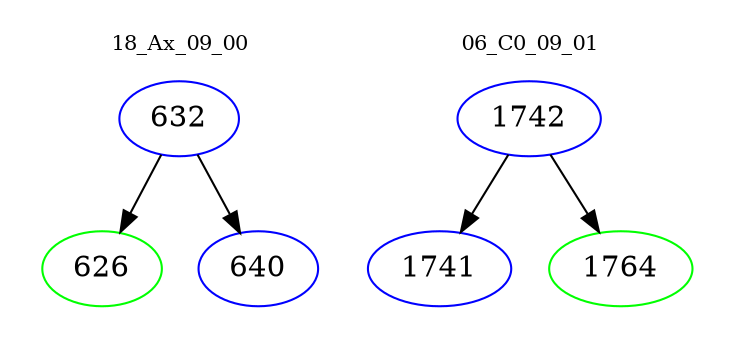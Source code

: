 digraph{
subgraph cluster_0 {
color = white
label = "18_Ax_09_00";
fontsize=10;
T0_632 [label="632", color="blue"]
T0_632 -> T0_626 [color="black"]
T0_626 [label="626", color="green"]
T0_632 -> T0_640 [color="black"]
T0_640 [label="640", color="blue"]
}
subgraph cluster_1 {
color = white
label = "06_C0_09_01";
fontsize=10;
T1_1742 [label="1742", color="blue"]
T1_1742 -> T1_1741 [color="black"]
T1_1741 [label="1741", color="blue"]
T1_1742 -> T1_1764 [color="black"]
T1_1764 [label="1764", color="green"]
}
}
